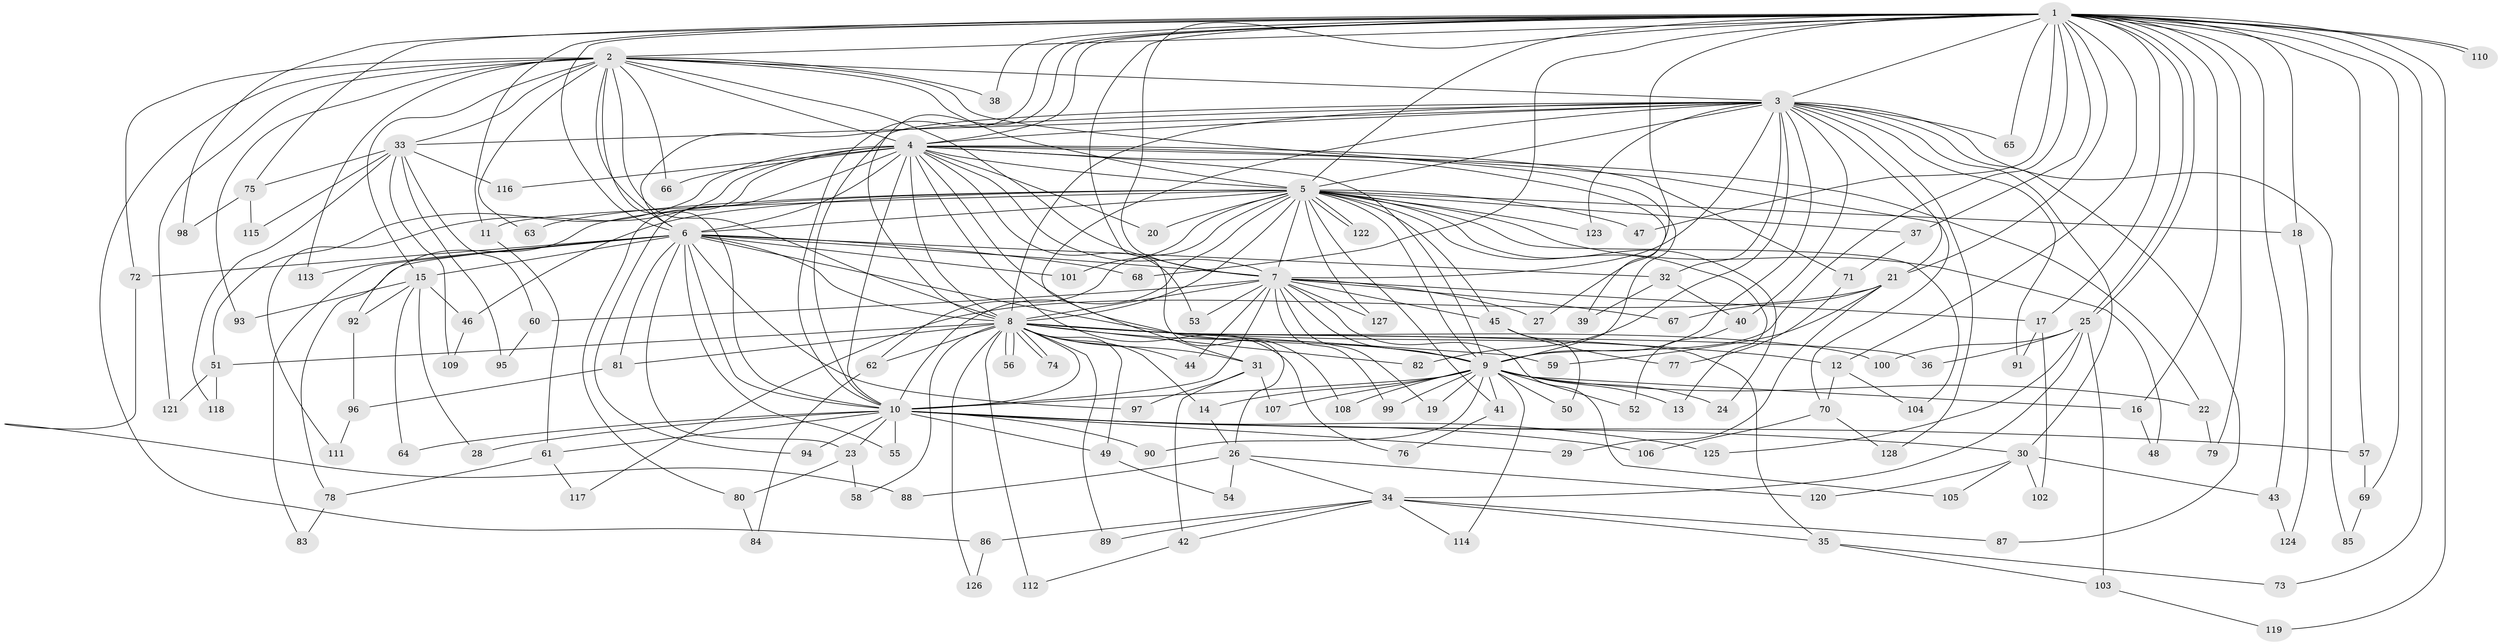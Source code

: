 // Generated by graph-tools (version 1.1) at 2025/11/02/27/25 16:11:05]
// undirected, 128 vertices, 281 edges
graph export_dot {
graph [start="1"]
  node [color=gray90,style=filled];
  1;
  2;
  3;
  4;
  5;
  6;
  7;
  8;
  9;
  10;
  11;
  12;
  13;
  14;
  15;
  16;
  17;
  18;
  19;
  20;
  21;
  22;
  23;
  24;
  25;
  26;
  27;
  28;
  29;
  30;
  31;
  32;
  33;
  34;
  35;
  36;
  37;
  38;
  39;
  40;
  41;
  42;
  43;
  44;
  45;
  46;
  47;
  48;
  49;
  50;
  51;
  52;
  53;
  54;
  55;
  56;
  57;
  58;
  59;
  60;
  61;
  62;
  63;
  64;
  65;
  66;
  67;
  68;
  69;
  70;
  71;
  72;
  73;
  74;
  75;
  76;
  77;
  78;
  79;
  80;
  81;
  82;
  83;
  84;
  85;
  86;
  87;
  88;
  89;
  90;
  91;
  92;
  93;
  94;
  95;
  96;
  97;
  98;
  99;
  100;
  101;
  102;
  103;
  104;
  105;
  106;
  107;
  108;
  109;
  110;
  111;
  112;
  113;
  114;
  115;
  116;
  117;
  118;
  119;
  120;
  121;
  122;
  123;
  124;
  125;
  126;
  127;
  128;
  1 -- 2;
  1 -- 3;
  1 -- 4;
  1 -- 5;
  1 -- 6;
  1 -- 7;
  1 -- 8;
  1 -- 9;
  1 -- 10;
  1 -- 11;
  1 -- 12;
  1 -- 16;
  1 -- 17;
  1 -- 18;
  1 -- 21;
  1 -- 25;
  1 -- 25;
  1 -- 26;
  1 -- 27;
  1 -- 37;
  1 -- 38;
  1 -- 43;
  1 -- 47;
  1 -- 57;
  1 -- 65;
  1 -- 68;
  1 -- 69;
  1 -- 73;
  1 -- 75;
  1 -- 79;
  1 -- 98;
  1 -- 110;
  1 -- 110;
  1 -- 119;
  2 -- 3;
  2 -- 4;
  2 -- 5;
  2 -- 6;
  2 -- 7;
  2 -- 8;
  2 -- 9;
  2 -- 10;
  2 -- 15;
  2 -- 33;
  2 -- 38;
  2 -- 63;
  2 -- 66;
  2 -- 72;
  2 -- 86;
  2 -- 93;
  2 -- 113;
  2 -- 121;
  3 -- 4;
  3 -- 5;
  3 -- 6;
  3 -- 7;
  3 -- 8;
  3 -- 9;
  3 -- 10;
  3 -- 21;
  3 -- 30;
  3 -- 31;
  3 -- 32;
  3 -- 33;
  3 -- 40;
  3 -- 65;
  3 -- 82;
  3 -- 85;
  3 -- 87;
  3 -- 91;
  3 -- 123;
  3 -- 128;
  4 -- 5;
  4 -- 6;
  4 -- 7;
  4 -- 8;
  4 -- 9;
  4 -- 10;
  4 -- 20;
  4 -- 22;
  4 -- 39;
  4 -- 51;
  4 -- 53;
  4 -- 66;
  4 -- 70;
  4 -- 71;
  4 -- 76;
  4 -- 80;
  4 -- 94;
  4 -- 108;
  4 -- 111;
  4 -- 116;
  5 -- 6;
  5 -- 7;
  5 -- 8;
  5 -- 9;
  5 -- 10;
  5 -- 11;
  5 -- 13;
  5 -- 18;
  5 -- 20;
  5 -- 24;
  5 -- 37;
  5 -- 41;
  5 -- 45;
  5 -- 46;
  5 -- 47;
  5 -- 48;
  5 -- 62;
  5 -- 63;
  5 -- 92;
  5 -- 101;
  5 -- 104;
  5 -- 122;
  5 -- 122;
  5 -- 123;
  5 -- 127;
  6 -- 7;
  6 -- 8;
  6 -- 9;
  6 -- 10;
  6 -- 15;
  6 -- 23;
  6 -- 32;
  6 -- 55;
  6 -- 68;
  6 -- 72;
  6 -- 78;
  6 -- 81;
  6 -- 83;
  6 -- 97;
  6 -- 101;
  6 -- 113;
  7 -- 8;
  7 -- 9;
  7 -- 10;
  7 -- 17;
  7 -- 19;
  7 -- 27;
  7 -- 44;
  7 -- 45;
  7 -- 53;
  7 -- 60;
  7 -- 67;
  7 -- 99;
  7 -- 105;
  7 -- 127;
  8 -- 9;
  8 -- 10;
  8 -- 12;
  8 -- 14;
  8 -- 31;
  8 -- 35;
  8 -- 36;
  8 -- 44;
  8 -- 49;
  8 -- 51;
  8 -- 56;
  8 -- 56;
  8 -- 58;
  8 -- 59;
  8 -- 62;
  8 -- 74;
  8 -- 74;
  8 -- 81;
  8 -- 82;
  8 -- 89;
  8 -- 100;
  8 -- 112;
  8 -- 126;
  9 -- 10;
  9 -- 13;
  9 -- 14;
  9 -- 16;
  9 -- 19;
  9 -- 22;
  9 -- 24;
  9 -- 41;
  9 -- 50;
  9 -- 52;
  9 -- 90;
  9 -- 99;
  9 -- 107;
  9 -- 108;
  9 -- 114;
  10 -- 23;
  10 -- 28;
  10 -- 29;
  10 -- 30;
  10 -- 49;
  10 -- 55;
  10 -- 57;
  10 -- 61;
  10 -- 64;
  10 -- 90;
  10 -- 94;
  10 -- 106;
  10 -- 125;
  11 -- 61;
  12 -- 70;
  12 -- 104;
  14 -- 26;
  15 -- 28;
  15 -- 46;
  15 -- 64;
  15 -- 92;
  15 -- 93;
  16 -- 48;
  17 -- 91;
  17 -- 102;
  18 -- 124;
  21 -- 29;
  21 -- 59;
  21 -- 67;
  21 -- 117;
  22 -- 79;
  23 -- 58;
  23 -- 80;
  25 -- 34;
  25 -- 36;
  25 -- 100;
  25 -- 103;
  25 -- 125;
  26 -- 34;
  26 -- 54;
  26 -- 88;
  26 -- 120;
  30 -- 43;
  30 -- 102;
  30 -- 105;
  30 -- 120;
  31 -- 42;
  31 -- 97;
  31 -- 107;
  32 -- 39;
  32 -- 40;
  33 -- 60;
  33 -- 75;
  33 -- 95;
  33 -- 109;
  33 -- 115;
  33 -- 116;
  33 -- 118;
  34 -- 35;
  34 -- 42;
  34 -- 86;
  34 -- 87;
  34 -- 89;
  34 -- 114;
  35 -- 73;
  35 -- 103;
  37 -- 71;
  40 -- 52;
  41 -- 76;
  42 -- 112;
  43 -- 124;
  45 -- 50;
  45 -- 77;
  46 -- 109;
  49 -- 54;
  51 -- 118;
  51 -- 121;
  57 -- 69;
  60 -- 95;
  61 -- 78;
  61 -- 117;
  62 -- 84;
  69 -- 85;
  70 -- 106;
  70 -- 128;
  71 -- 77;
  72 -- 88;
  75 -- 98;
  75 -- 115;
  78 -- 83;
  80 -- 84;
  81 -- 96;
  86 -- 126;
  92 -- 96;
  96 -- 111;
  103 -- 119;
}
